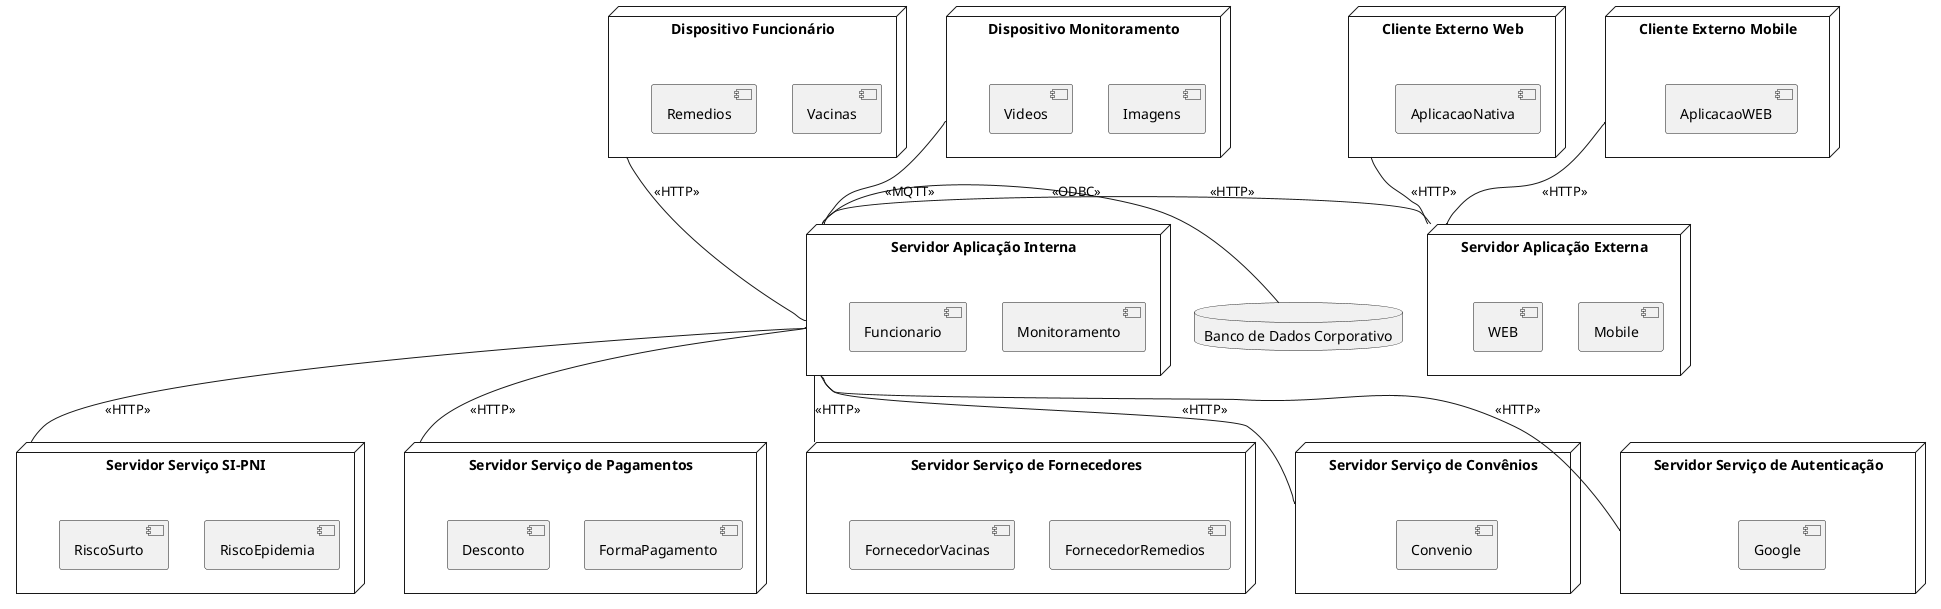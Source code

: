 @startuml
database bancoDeDados as "Banco de Dados Corporativo"

node servidorInterno as "Servidor Aplicação Interna"{
component Monitoramento
component Funcionario
}

node servidorExterno as "Servidor Aplicação Externa"{
component Mobile
component WEB
}

node servicoSIPNI as "Servidor Serviço SI-PNI"{
component RiscoEpidemia
component RiscoSurto
}

node servicoPagamento as "Servidor Serviço de Pagamentos"{
component FormaPagamento
component Desconto
}

node servicoFornecedores as "Servidor Serviço de Fornecedores"{
component FornecedorRemedios
component FornecedorVacinas
}

node servicoConvenios as "Servidor Serviço de Convênios"{
component Convenio
}

node servicoAutenticacao as "Servidor Serviço de Autenticação"{
component Google
}

node dispositivoFuncionario as "Dispositivo Funcionário"{
component Vacinas
component Remedios
}

node dispositivoMonitoramento as "Dispositivo Monitoramento"{
component Imagens
component Videos
}


node clienteWeb as "Cliente Externo Web" {
component AplicacaoNativa
}

node clienteMobile as "Cliente Externo Mobile"{
component AplicacaoWEB
}


servidorInterno -- servicoPagamento : <<HTTP>>
servidorInterno -- servicoFornecedores : <<HTTP>>
servidorInterno -- servicoSIPNI : <<HTTP>>
servidorInterno -- servicoConvenios : <<HTTP>>
servidorInterno -- servicoAutenticacao : <<HTTP>>


servidorInterno - bancoDeDados : <<ODBC>>
servidorExterno - servidorInterno : <<HTTP>>
dispositivoMonitoramento -- servidorInterno : <<MQTT>>
dispositivoFuncionario -- servidorInterno : <<HTTP>>
clienteWeb -- servidorExterno : <<HTTP>>
clienteMobile -- servidorExterno : <<HTTP>>
@enduml
